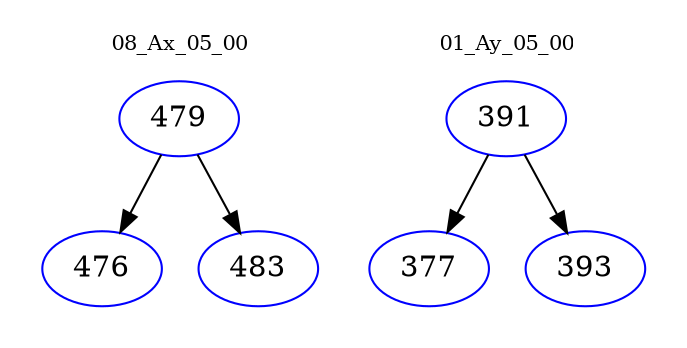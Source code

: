 digraph{
subgraph cluster_0 {
color = white
label = "08_Ax_05_00";
fontsize=10;
T0_479 [label="479", color="blue"]
T0_479 -> T0_476 [color="black"]
T0_476 [label="476", color="blue"]
T0_479 -> T0_483 [color="black"]
T0_483 [label="483", color="blue"]
}
subgraph cluster_1 {
color = white
label = "01_Ay_05_00";
fontsize=10;
T1_391 [label="391", color="blue"]
T1_391 -> T1_377 [color="black"]
T1_377 [label="377", color="blue"]
T1_391 -> T1_393 [color="black"]
T1_393 [label="393", color="blue"]
}
}
